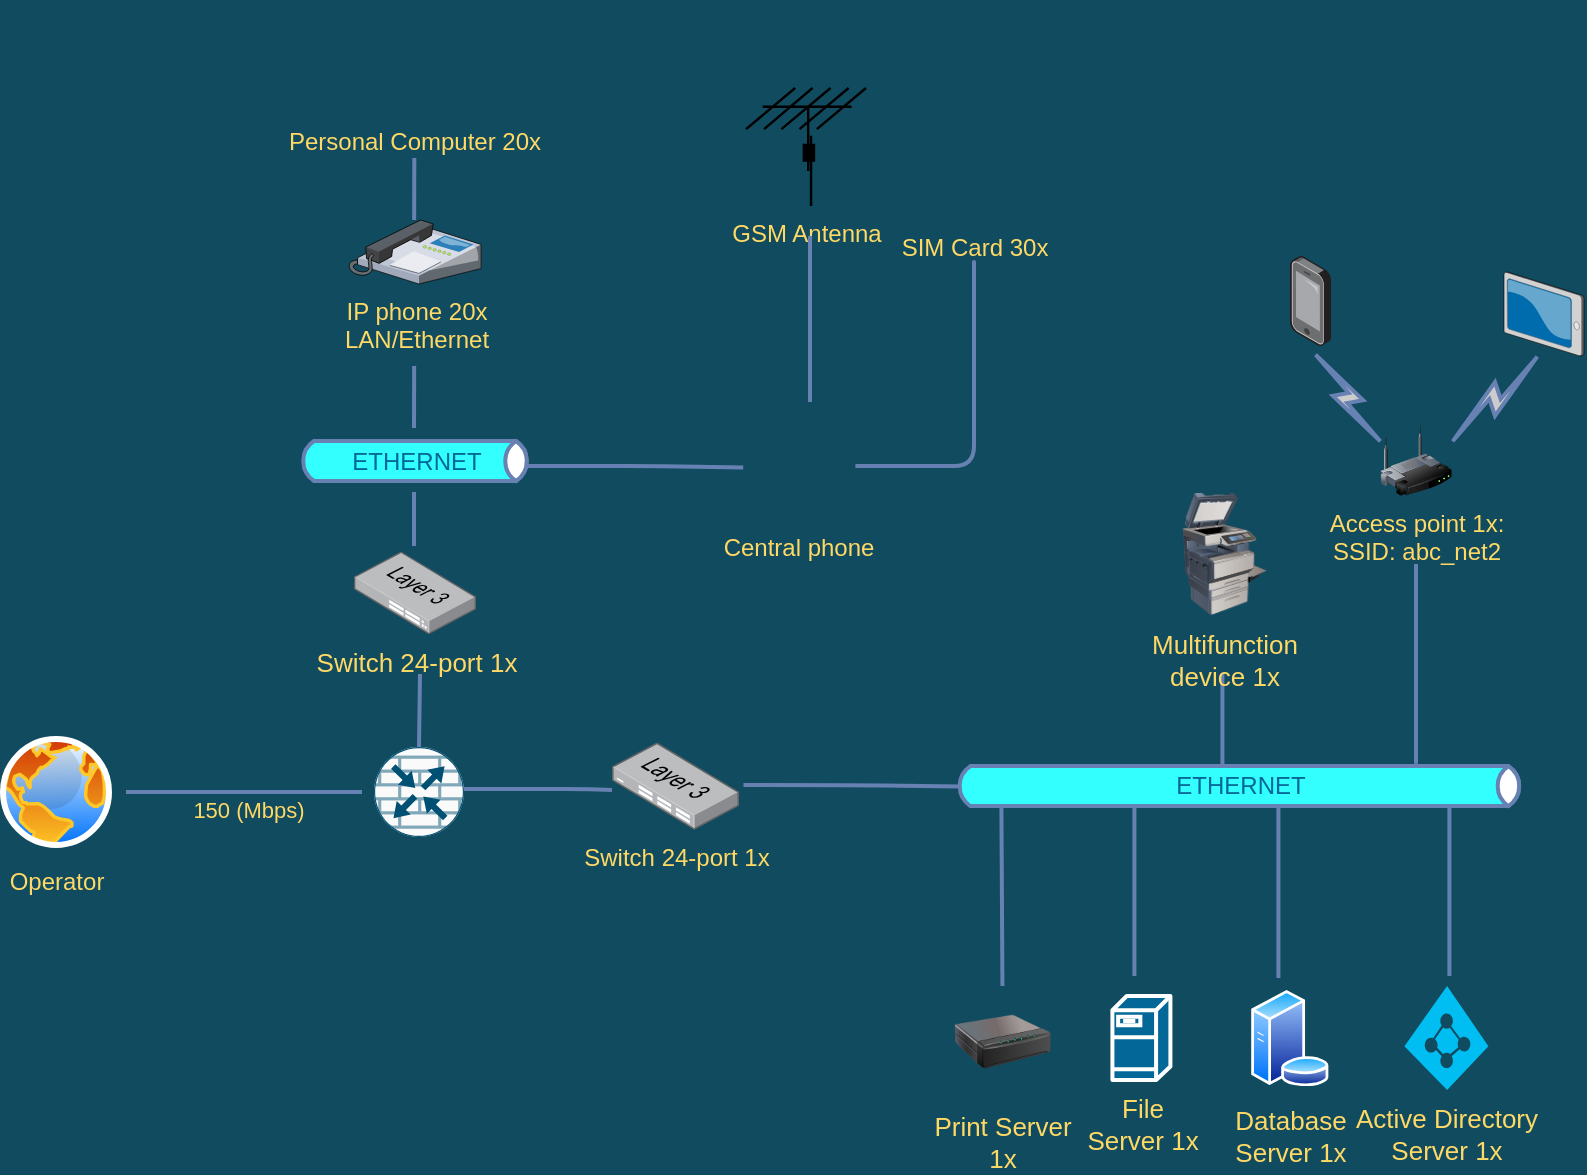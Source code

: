 <mxfile version="15.8.4" type="device"><diagram id="ro9qhYfgnDEO3dkih8Qh" name="Page-1"><mxGraphModel dx="1260" dy="2562" grid="0" gridSize="4" guides="1" tooltips="1" connect="1" arrows="1" fold="1" page="1" pageScale="1" pageWidth="827" pageHeight="1169" background="#114B5F" math="0" shadow="0"><root><mxCell id="0"/><mxCell id="1" parent="0"/><mxCell id="Ej4oiFaysv9QrjnKmfo--3" style="edgeStyle=orthogonalEdgeStyle;curved=0;rounded=1;orthogonalLoop=1;jettySize=auto;html=1;fontColor=#E4FDE1;strokeColor=#6881B3;fillColor=#F45B69;horizontal=1;endArrow=none;endFill=0;strokeWidth=2;" parent="1" edge="1"><mxGeometry relative="1" as="geometry"><mxPoint x="172" y="225" as="sourcePoint"/><mxPoint x="290" y="225" as="targetPoint"/><Array as="points"/></mxGeometry></mxCell><mxCell id="Ej4oiFaysv9QrjnKmfo--13" value="&lt;span&gt;150 (Mbps)&lt;/span&gt;" style="edgeLabel;html=1;align=center;verticalAlign=middle;resizable=0;points=[];fontColor=#FFD966;labelBackgroundColor=none;" parent="Ej4oiFaysv9QrjnKmfo--3" vertex="1" connectable="0"><mxGeometry x="0.047" y="-3" relative="1" as="geometry"><mxPoint x="-1" y="6" as="offset"/></mxGeometry></mxCell><mxCell id="Ej4oiFaysv9QrjnKmfo--1" value="&lt;font color=&quot;#FFD966&quot;&gt;Operator&lt;/font&gt; " style="aspect=fixed;perimeter=ellipsePerimeter;html=1;align=center;shadow=0;dashed=0;spacingTop=3;image;image=img/lib/active_directory/internet_globe.svg;rounded=0;fontColor=#E4FDE1;strokeColor=#028090;fillColor=#F45B69;labelBackgroundColor=none;" parent="1" vertex="1"><mxGeometry x="109" y="197" width="56" height="56" as="geometry"/></mxCell><mxCell id="Ej4oiFaysv9QrjnKmfo--2" value="" style="sketch=0;points=[[0.5,0,0],[1,0.5,0],[0.5,1,0],[0,0.5,0],[0.145,0.145,0],[0.856,0.145,0],[0.855,0.856,0],[0.145,0.855,0]];verticalLabelPosition=bottom;html=1;verticalAlign=top;aspect=fixed;align=center;pointerEvents=1;shape=mxgraph.cisco19.rect;prIcon=router_with_firewall;fillColor=#FAFAFA;strokeColor=#005073;rounded=0;labelBackgroundColor=none;fontColor=#E4FDE1;" parent="1" vertex="1"><mxGeometry x="296" y="202.5" width="45" height="45" as="geometry"/></mxCell><mxCell id="Ej4oiFaysv9QrjnKmfo--4" value="&lt;font color=&quot;#036897&quot;&gt;ETHERNET&lt;/font&gt;" style="html=1;fillColor=#33FFFF;strokeColor=#6881B3;gradientColor=none;gradientDirection=north;strokeWidth=2;shape=mxgraph.networks.bus;gradientColor=none;gradientDirection=north;fontColor=#ffffff;perimeter=backbonePerimeter;backboneSize=20;rounded=0;labelBackgroundColor=none;" parent="1" vertex="1"><mxGeometry x="586.21" y="214.55" width="285" height="15" as="geometry"/></mxCell><mxCell id="Ej4oiFaysv9QrjnKmfo--19" value="&lt;div&gt;IP phone 20x&lt;/div&gt;&lt;div&gt;LAN/Ethernet&lt;br&gt;&lt;/div&gt;" style="verticalLabelPosition=bottom;sketch=0;aspect=fixed;html=1;verticalAlign=top;strokeColor=none;align=center;outlineConnect=0;shape=mxgraph.citrix.ip_phone;rounded=0;labelBackgroundColor=none;fontColor=#FFD966;fillColor=#33FFFF;" parent="1" vertex="1"><mxGeometry x="283.42" y="-61" width="66.16" height="32" as="geometry"/></mxCell><mxCell id="Ej4oiFaysv9QrjnKmfo--22" value="&lt;div&gt;&lt;span&gt;&lt;font color=&quot;#FFD966&quot;&gt;Personal Computer 20x &lt;/font&gt;&lt;/span&gt;&lt;/div&gt;" style="shape=image;html=1;verticalAlign=top;verticalLabelPosition=bottom;labelBackgroundColor=none;imageAspect=0;aspect=fixed;image=https://cdn2.iconfinder.com/data/icons/crystalproject/128x128/apps/mycomputer.png;rounded=0;fontColor=#036897;strokeColor=#028090;fillColor=#33FFFF;strokeWidth=1;perimeterSpacing=1;" parent="1" vertex="1"><mxGeometry x="288.21" y="-171" width="56.58" height="56.58" as="geometry"/></mxCell><mxCell id="Ej4oiFaysv9QrjnKmfo--28" style="edgeStyle=orthogonalEdgeStyle;curved=0;rounded=1;orthogonalLoop=1;jettySize=auto;html=1;fontColor=#FFD966;endArrow=none;endFill=0;strokeColor=#6881B3;fillColor=#F45B69;strokeWidth=2;" parent="1" edge="1"><mxGeometry relative="1" as="geometry"><mxPoint x="720.21" y="212" as="sourcePoint"/><mxPoint x="720.21" y="166" as="targetPoint"/><Array as="points"/></mxGeometry></mxCell><mxCell id="Ej4oiFaysv9QrjnKmfo--29" value="&lt;div&gt;Multifunction &lt;br&gt;&lt;/div&gt;&lt;div&gt;device 1x&lt;br&gt;&lt;/div&gt;" style="image;html=1;image=img/lib/clip_art/computers/Printer_Commercial_128x128.png;rounded=0;labelBackgroundColor=none;fontSize=13;fontColor=#FFD966;strokeColor=#028090;strokeWidth=1;fillColor=#33FFFF;" parent="1" vertex="1"><mxGeometry x="694.21" y="75" width="54" height="62" as="geometry"/></mxCell><mxCell id="Ej4oiFaysv9QrjnKmfo--31" value="&lt;div&gt;Active Directory&lt;/div&gt;&lt;div&gt;Server 1x&lt;br&gt;&lt;/div&gt;" style="verticalLabelPosition=bottom;html=1;verticalAlign=top;align=center;strokeColor=none;fillColor=#00BEF2;shape=mxgraph.azure.azure_active_directory;rounded=0;labelBackgroundColor=none;fontSize=13;fontColor=#FFD966;" parent="1" vertex="1"><mxGeometry x="811.21" y="322" width="42" height="52" as="geometry"/></mxCell><mxCell id="Ej4oiFaysv9QrjnKmfo--32" value="&lt;div&gt;Database&lt;/div&gt;&lt;div&gt;Server 1x&lt;br&gt;&lt;/div&gt;" style="aspect=fixed;perimeter=ellipsePerimeter;html=1;align=center;shadow=0;dashed=0;spacingTop=3;image;image=img/lib/active_directory/database_server.svg;rounded=0;labelBackgroundColor=none;fontSize=13;fontColor=#FFD966;strokeColor=#028090;strokeWidth=1;fillColor=#33FFFF;" parent="1" vertex="1"><mxGeometry x="734.21" y="324" width="39.36" height="48" as="geometry"/></mxCell><mxCell id="Ej4oiFaysv9QrjnKmfo--33" value="&lt;div&gt;File &lt;br&gt;&lt;/div&gt;&lt;div&gt;Server 1x&lt;/div&gt;" style="shape=mxgraph.cisco.servers.fileserver;html=1;pointerEvents=1;dashed=0;fillColor=#036897;strokeColor=#ffffff;strokeWidth=2;verticalLabelPosition=bottom;verticalAlign=top;align=center;outlineConnect=0;rounded=0;labelBackgroundColor=none;fontSize=13;fontColor=#FFD966;" parent="1" vertex="1"><mxGeometry x="665.21" y="327" width="29" height="42" as="geometry"/></mxCell><mxCell id="Ej4oiFaysv9QrjnKmfo--34" value="&lt;div&gt;Print Server&lt;/div&gt;&lt;div&gt;1x&lt;br&gt;&lt;/div&gt;" style="image;html=1;image=img/lib/clip_art/networking/Print_Server_128x128.png;rounded=0;labelBackgroundColor=none;fontSize=13;fontColor=#FFD966;strokeColor=#028090;strokeWidth=1;fillColor=#33FFFF;" parent="1" vertex="1"><mxGeometry x="586.21" y="322" width="48" height="55.5" as="geometry"/></mxCell><mxCell id="Ej4oiFaysv9QrjnKmfo--35" value="" style="strokeColor=#6881B3;edgeStyle=none;rounded=0;endArrow=none;html=1;strokeWidth=2;fontColor=#E4FDE1;fillColor=#F45B69;curved=0;exitX=0.5;exitY=0;exitDx=0;exitDy=0;" parent="1" source="Ej4oiFaysv9QrjnKmfo--34" edge="1"><mxGeometry relative="1" as="geometry"><mxPoint x="609.71" y="287.5" as="sourcePoint"/><mxPoint x="609.71" y="233" as="targetPoint"/></mxGeometry></mxCell><mxCell id="Ej4oiFaysv9QrjnKmfo--36" value="" style="strokeColor=#6881B3;edgeStyle=none;rounded=0;endArrow=none;html=1;strokeWidth=2;fontColor=#E4FDE1;fillColor=#F45B69;curved=0;" parent="1" edge="1"><mxGeometry relative="1" as="geometry"><mxPoint x="676.21" y="317" as="sourcePoint"/><mxPoint x="676.21" y="231" as="targetPoint"/></mxGeometry></mxCell><mxCell id="Ej4oiFaysv9QrjnKmfo--39" value="" style="strokeColor=#6881B3;edgeStyle=none;rounded=0;endArrow=none;html=1;strokeWidth=2;fontColor=#E4FDE1;fillColor=#F45B69;curved=0;" parent="1" edge="1"><mxGeometry relative="1" as="geometry"><mxPoint x="748.21" y="318" as="sourcePoint"/><mxPoint x="748.21" y="232" as="targetPoint"/></mxGeometry></mxCell><mxCell id="Ej4oiFaysv9QrjnKmfo--40" value="" style="strokeColor=#6881B3;edgeStyle=none;rounded=0;endArrow=none;html=1;strokeWidth=2;fontColor=#E4FDE1;fillColor=#F45B69;curved=0;" parent="1" edge="1"><mxGeometry relative="1" as="geometry"><mxPoint x="833.71" y="317" as="sourcePoint"/><mxPoint x="833.71" y="231" as="targetPoint"/></mxGeometry></mxCell><mxCell id="Ej4oiFaysv9QrjnKmfo--44" value="Switch 24-port 1x" style="points=[];aspect=fixed;html=1;align=center;shadow=0;dashed=0;image;image=img/lib/allied_telesis/switch/Switch_24_port_L3_Alternative.svg;rounded=0;labelBackgroundColor=none;fontSize=13;fontColor=#FFD966;strokeColor=#028090;strokeWidth=1;fillColor=#33FFFF;" parent="1" vertex="1"><mxGeometry x="286" y="104.8" width="61" height="41.29" as="geometry"/></mxCell><mxCell id="Ej4oiFaysv9QrjnKmfo--50" value="&lt;font color=&quot;#036897&quot;&gt;ETHERNET&lt;/font&gt;" style="html=1;fillColor=#33FFFF;strokeColor=#6881B3;gradientColor=none;gradientDirection=north;strokeWidth=2;shape=mxgraph.networks.bus;gradientColor=none;gradientDirection=north;fontColor=#ffffff;perimeter=backbonePerimeter;backboneSize=20;rounded=0;labelBackgroundColor=none;" parent="1" vertex="1"><mxGeometry x="258" y="52" width="117" height="15" as="geometry"/></mxCell><mxCell id="Ej4oiFaysv9QrjnKmfo--51" value="" style="strokeColor=#6881B3;edgeStyle=none;rounded=0;endArrow=none;html=1;strokeWidth=2;fontColor=#E4FDE1;fillColor=#F45B69;curved=0;" parent="1" edge="1"><mxGeometry relative="1" as="geometry"><mxPoint x="316" y="75" as="sourcePoint"/><mxPoint x="316" y="102" as="targetPoint"/></mxGeometry></mxCell><mxCell id="Ej4oiFaysv9QrjnKmfo--52" value="" style="strokeColor=#6881B3;edgeStyle=none;rounded=0;endArrow=none;html=1;strokeWidth=2;fontColor=#E4FDE1;fillColor=#F45B69;curved=0;" parent="1" edge="1"><mxGeometry relative="1" as="geometry"><mxPoint x="316.08" y="12.0" as="sourcePoint"/><mxPoint x="316" y="43" as="targetPoint"/></mxGeometry></mxCell><mxCell id="Ej4oiFaysv9QrjnKmfo--53" value="" style="strokeColor=#6881B3;edgeStyle=none;rounded=0;endArrow=none;html=1;strokeWidth=2;fontColor=#E4FDE1;fillColor=#F45B69;curved=0;" parent="1" edge="1"><mxGeometry relative="1" as="geometry"><mxPoint x="316.16" y="-92.0" as="sourcePoint"/><mxPoint x="316.08" y="-61" as="targetPoint"/></mxGeometry></mxCell><mxCell id="t6nVd8RNE9zaC9lr3gVq-1" value="&lt;span&gt;Switch 24-port 1x&lt;br&gt;&lt;/span&gt;" style="points=[];aspect=fixed;html=1;align=center;shadow=0;dashed=0;image;image=img/lib/allied_telesis/switch/Switch_24_port_L3.svg;labelBackgroundColor=none;fontColor=#FFD966;" vertex="1" parent="1"><mxGeometry x="415" y="200.28" width="63.53" height="43.55" as="geometry"/></mxCell><mxCell id="t6nVd8RNE9zaC9lr3gVq-4" style="edgeStyle=orthogonalEdgeStyle;curved=0;rounded=1;orthogonalLoop=1;jettySize=auto;html=1;fontSize=13;fontColor=#FFD966;endArrow=none;endFill=0;strokeColor=#6881B3;strokeWidth=2;fillColor=#F45B69;entryX=0.011;entryY=0.513;entryDx=0;entryDy=0;entryPerimeter=0;" edge="1" parent="1" target="Ej4oiFaysv9QrjnKmfo--4"><mxGeometry relative="1" as="geometry"><mxPoint x="480.74" y="221.55" as="sourcePoint"/><mxPoint x="556.95" y="221.6" as="targetPoint"/><Array as="points"><mxPoint x="540.21" y="221.25"/></Array></mxGeometry></mxCell><mxCell id="t6nVd8RNE9zaC9lr3gVq-5" value="" style="strokeColor=#6881B3;edgeStyle=none;rounded=0;endArrow=none;html=1;strokeWidth=2;fontColor=#E4FDE1;fillColor=#F45B69;curved=0;entryX=0.5;entryY=0;entryDx=0;entryDy=0;entryPerimeter=0;" edge="1" parent="1" target="Ej4oiFaysv9QrjnKmfo--2"><mxGeometry relative="1" as="geometry"><mxPoint x="319" y="166" as="sourcePoint"/><mxPoint x="320" y="190.09" as="targetPoint"/></mxGeometry></mxCell><mxCell id="t6nVd8RNE9zaC9lr3gVq-8" style="edgeStyle=orthogonalEdgeStyle;curved=0;rounded=1;orthogonalLoop=1;jettySize=auto;html=1;fontSize=13;fontColor=#FFD966;endArrow=none;endFill=0;strokeColor=#6881B3;strokeWidth=2;fillColor=#F45B69;" edge="1" parent="1"><mxGeometry relative="1" as="geometry"><mxPoint x="341" y="223.53" as="sourcePoint"/><mxPoint x="415" y="224" as="targetPoint"/><Array as="points"><mxPoint x="400.47" y="223.23"/></Array></mxGeometry></mxCell><mxCell id="t6nVd8RNE9zaC9lr3gVq-9" value="" style="strokeColor=#6881B3;edgeStyle=none;rounded=0;endArrow=none;html=1;strokeWidth=2;fontColor=#E4FDE1;fillColor=#F45B69;curved=0;" edge="1" parent="1"><mxGeometry relative="1" as="geometry"><mxPoint x="817" y="111" as="sourcePoint"/><mxPoint x="817" y="210.883" as="targetPoint"/></mxGeometry></mxCell><mxCell id="t6nVd8RNE9zaC9lr3gVq-10" value="&lt;div&gt;Access point 1x:&lt;/div&gt;&lt;div&gt;SSID: abc_net2&lt;br&gt;&lt;/div&gt;" style="image;html=1;image=img/lib/clip_art/networking/Wireless_Router_128x128.png;labelBackgroundColor=none;fontColor=#FFD966;" vertex="1" parent="1"><mxGeometry x="783" y="42" width="68" height="35" as="geometry"/></mxCell><mxCell id="t6nVd8RNE9zaC9lr3gVq-11" value="GSM Antenna" style="shape=mxgraph.cisco.wireless.antenna;sketch=0;html=1;pointerEvents=1;dashed=0;fillColor=#036897;strokeColor=#ffffff;strokeWidth=2;verticalLabelPosition=bottom;verticalAlign=top;align=center;outlineConnect=0;labelBackgroundColor=none;fontColor=#FFD966;" vertex="1" parent="1"><mxGeometry x="482" y="-127" width="60" height="59" as="geometry"/></mxCell><mxCell id="t6nVd8RNE9zaC9lr3gVq-12" value="" style="html=1;outlineConnect=0;fillColor=#CCCCCC;strokeColor=#6881B3;gradientColor=none;gradientDirection=north;strokeWidth=2;shape=mxgraph.networks.comm_link_edge;html=1;rounded=0;fontColor=#FFD966;" edge="1" parent="1"><mxGeometry width="100" height="100" relative="1" as="geometry"><mxPoint x="833" y="52" as="sourcePoint"/><mxPoint x="880" y="5" as="targetPoint"/></mxGeometry></mxCell><mxCell id="t6nVd8RNE9zaC9lr3gVq-13" value="" style="html=1;outlineConnect=0;fillColor=#CCCCCC;strokeColor=#6881B3;gradientColor=none;gradientDirection=north;strokeWidth=2;shape=mxgraph.networks.comm_link_edge;html=1;rounded=0;fontColor=#FFD966;" edge="1" parent="1"><mxGeometry width="100" height="100" relative="1" as="geometry"><mxPoint x="801" y="52" as="sourcePoint"/><mxPoint x="765" y="4" as="targetPoint"/></mxGeometry></mxCell><mxCell id="t6nVd8RNE9zaC9lr3gVq-14" value="" style="verticalLabelPosition=bottom;sketch=0;aspect=fixed;html=1;verticalAlign=top;strokeColor=none;align=center;outlineConnect=0;shape=mxgraph.citrix.tablet_2;labelBackgroundColor=none;fontColor=#FFD966;" vertex="1" parent="1"><mxGeometry x="861" y="-35" width="40.05" height="42" as="geometry"/></mxCell><mxCell id="t6nVd8RNE9zaC9lr3gVq-15" value="" style="points=[];aspect=fixed;html=1;align=center;shadow=0;dashed=0;image;image=img/lib/allied_telesis/computer_and_terminals/Smartphone.svg;labelBackgroundColor=none;fontColor=#FFD966;" vertex="1" parent="1"><mxGeometry x="754" y="-43" width="20.63" height="45" as="geometry"/></mxCell><mxCell id="t6nVd8RNE9zaC9lr3gVq-18" value="SIM Card 30x" style="shape=image;html=1;verticalAlign=top;verticalLabelPosition=bottom;labelBackgroundColor=none;imageAspect=0;aspect=fixed;image=https://cdn0.iconfinder.com/data/icons/font-awesome-solid-vol-4/512/sim-card-128.png;fontColor=#FFD966;" vertex="1" parent="1"><mxGeometry x="577" y="-99" width="38" height="38" as="geometry"/></mxCell><mxCell id="t6nVd8RNE9zaC9lr3gVq-19" value="Central phone" style="shape=image;html=1;verticalAlign=top;verticalLabelPosition=bottom;labelBackgroundColor=none;imageAspect=0;aspect=fixed;image=https://cdn2.iconfinder.com/data/icons/maternity-and-pregnancy-2/512/393_fax_message_telephone_telefax_communication_data_economy_media-128.png;fontColor=#FFD966;horizontal=1;" vertex="1" parent="1"><mxGeometry x="478.53" y="30" width="59" height="59" as="geometry"/></mxCell><mxCell id="t6nVd8RNE9zaC9lr3gVq-21" style="edgeStyle=orthogonalEdgeStyle;curved=0;rounded=1;orthogonalLoop=1;jettySize=auto;html=1;fontSize=13;fontColor=#FFD966;endArrow=none;endFill=0;strokeColor=#6881B3;strokeWidth=2;fillColor=#F45B69;entryX=0.011;entryY=0.513;entryDx=0;entryDy=0;entryPerimeter=0;" edge="1" parent="1"><mxGeometry relative="1" as="geometry"><mxPoint x="372" y="62.0" as="sourcePoint"/><mxPoint x="480.605" y="62.695" as="targetPoint"/><Array as="points"><mxPoint x="431.47" y="61.7"/></Array></mxGeometry></mxCell><mxCell id="t6nVd8RNE9zaC9lr3gVq-26" style="edgeStyle=orthogonalEdgeStyle;curved=0;rounded=1;orthogonalLoop=1;jettySize=auto;html=1;fontSize=13;fontColor=#FFD966;endArrow=none;endFill=0;strokeColor=#6881B3;strokeWidth=2;fillColor=#F45B69;" edge="1" parent="1"><mxGeometry relative="1" as="geometry"><mxPoint x="536.7" y="62.0" as="sourcePoint"/><mxPoint x="596" y="-25" as="targetPoint"/><Array as="points"><mxPoint x="596" y="62"/><mxPoint x="596" y="-45"/></Array></mxGeometry></mxCell><mxCell id="t6nVd8RNE9zaC9lr3gVq-28" style="edgeStyle=orthogonalEdgeStyle;curved=0;rounded=1;orthogonalLoop=1;jettySize=auto;html=1;fontSize=13;fontColor=#FFD966;endArrow=none;endFill=0;strokeColor=#6881B3;strokeWidth=2;fillColor=#F45B69;" edge="1" parent="1"><mxGeometry relative="1" as="geometry"><mxPoint x="514" y="-53" as="sourcePoint"/><mxPoint x="514" y="30" as="targetPoint"/><Array as="points"><mxPoint x="514" y="30"/></Array></mxGeometry></mxCell></root></mxGraphModel></diagram></mxfile>